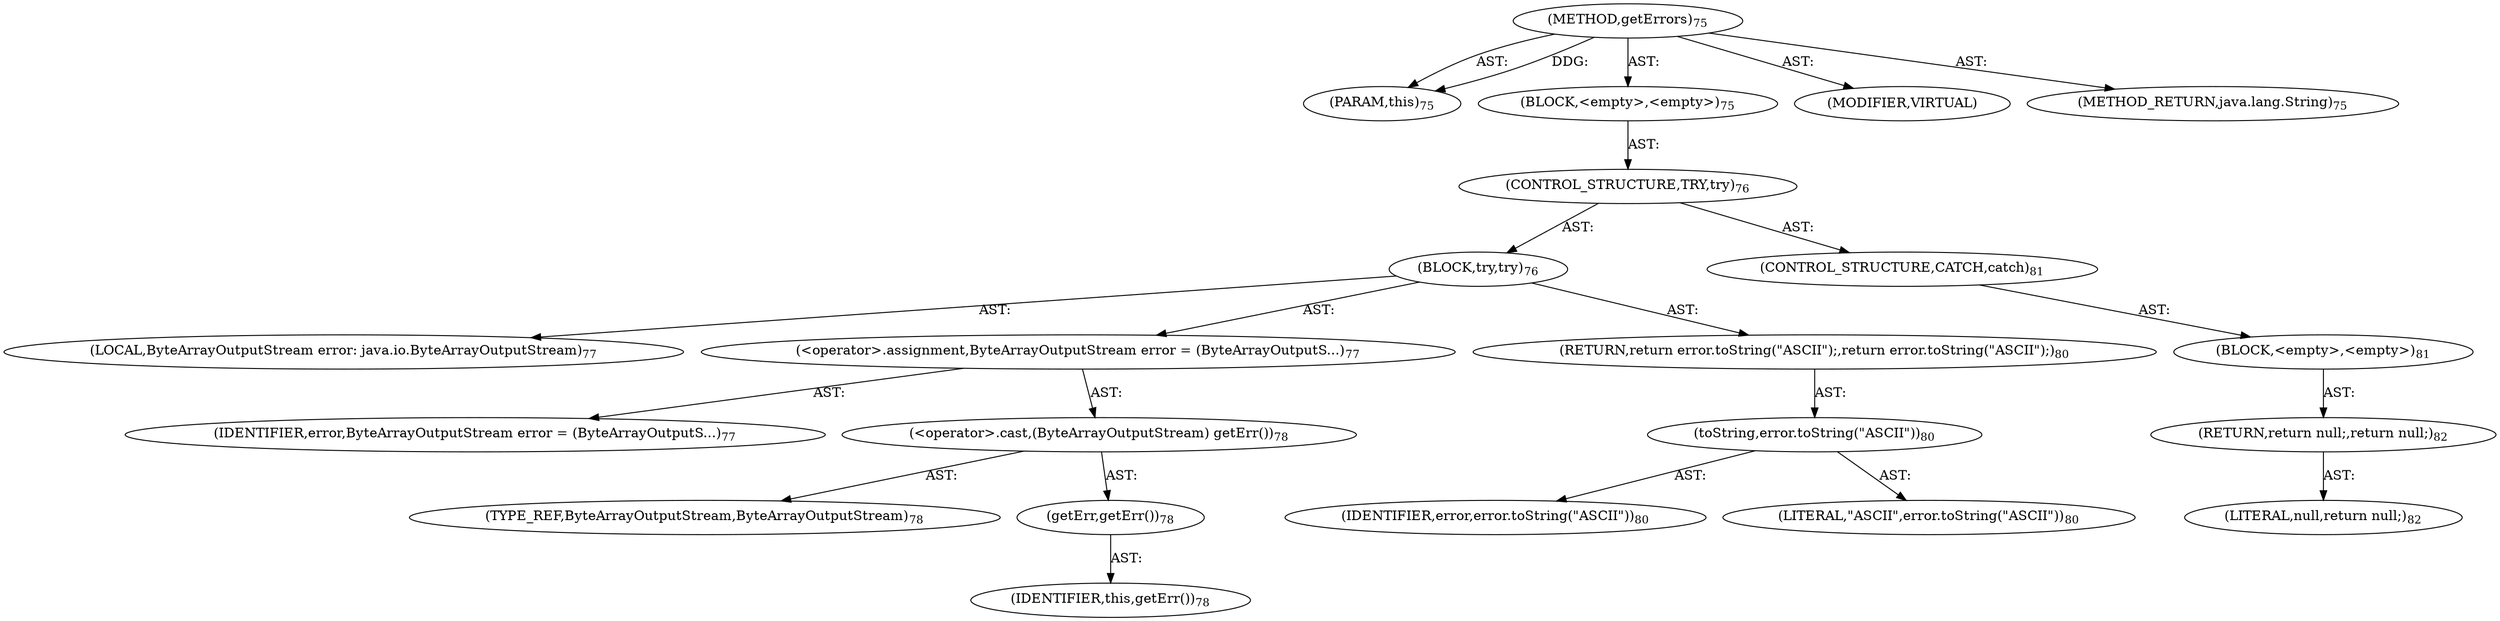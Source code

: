 digraph "getErrors" {  
"111669149697" [label = <(METHOD,getErrors)<SUB>75</SUB>> ]
"115964116992" [label = <(PARAM,this)<SUB>75</SUB>> ]
"25769803779" [label = <(BLOCK,&lt;empty&gt;,&lt;empty&gt;)<SUB>75</SUB>> ]
"47244640256" [label = <(CONTROL_STRUCTURE,TRY,try)<SUB>76</SUB>> ]
"25769803780" [label = <(BLOCK,try,try)<SUB>76</SUB>> ]
"94489280514" [label = <(LOCAL,ByteArrayOutputStream error: java.io.ByteArrayOutputStream)<SUB>77</SUB>> ]
"30064771079" [label = <(&lt;operator&gt;.assignment,ByteArrayOutputStream error = (ByteArrayOutputS...)<SUB>77</SUB>> ]
"68719476747" [label = <(IDENTIFIER,error,ByteArrayOutputStream error = (ByteArrayOutputS...)<SUB>77</SUB>> ]
"30064771080" [label = <(&lt;operator&gt;.cast,(ByteArrayOutputStream) getErr())<SUB>78</SUB>> ]
"180388626432" [label = <(TYPE_REF,ByteArrayOutputStream,ByteArrayOutputStream)<SUB>78</SUB>> ]
"30064771081" [label = <(getErr,getErr())<SUB>78</SUB>> ]
"68719476736" [label = <(IDENTIFIER,this,getErr())<SUB>78</SUB>> ]
"146028888064" [label = <(RETURN,return error.toString(&quot;ASCII&quot;);,return error.toString(&quot;ASCII&quot;);)<SUB>80</SUB>> ]
"30064771082" [label = <(toString,error.toString(&quot;ASCII&quot;))<SUB>80</SUB>> ]
"68719476748" [label = <(IDENTIFIER,error,error.toString(&quot;ASCII&quot;))<SUB>80</SUB>> ]
"90194313216" [label = <(LITERAL,&quot;ASCII&quot;,error.toString(&quot;ASCII&quot;))<SUB>80</SUB>> ]
"47244640257" [label = <(CONTROL_STRUCTURE,CATCH,catch)<SUB>81</SUB>> ]
"25769803781" [label = <(BLOCK,&lt;empty&gt;,&lt;empty&gt;)<SUB>81</SUB>> ]
"146028888065" [label = <(RETURN,return null;,return null;)<SUB>82</SUB>> ]
"90194313217" [label = <(LITERAL,null,return null;)<SUB>82</SUB>> ]
"133143986177" [label = <(MODIFIER,VIRTUAL)> ]
"128849018881" [label = <(METHOD_RETURN,java.lang.String)<SUB>75</SUB>> ]
  "111669149697" -> "115964116992"  [ label = "AST: "] 
  "111669149697" -> "25769803779"  [ label = "AST: "] 
  "111669149697" -> "133143986177"  [ label = "AST: "] 
  "111669149697" -> "128849018881"  [ label = "AST: "] 
  "25769803779" -> "47244640256"  [ label = "AST: "] 
  "47244640256" -> "25769803780"  [ label = "AST: "] 
  "47244640256" -> "47244640257"  [ label = "AST: "] 
  "25769803780" -> "94489280514"  [ label = "AST: "] 
  "25769803780" -> "30064771079"  [ label = "AST: "] 
  "25769803780" -> "146028888064"  [ label = "AST: "] 
  "30064771079" -> "68719476747"  [ label = "AST: "] 
  "30064771079" -> "30064771080"  [ label = "AST: "] 
  "30064771080" -> "180388626432"  [ label = "AST: "] 
  "30064771080" -> "30064771081"  [ label = "AST: "] 
  "30064771081" -> "68719476736"  [ label = "AST: "] 
  "146028888064" -> "30064771082"  [ label = "AST: "] 
  "30064771082" -> "68719476748"  [ label = "AST: "] 
  "30064771082" -> "90194313216"  [ label = "AST: "] 
  "47244640257" -> "25769803781"  [ label = "AST: "] 
  "25769803781" -> "146028888065"  [ label = "AST: "] 
  "146028888065" -> "90194313217"  [ label = "AST: "] 
  "111669149697" -> "115964116992"  [ label = "DDG: "] 
}
